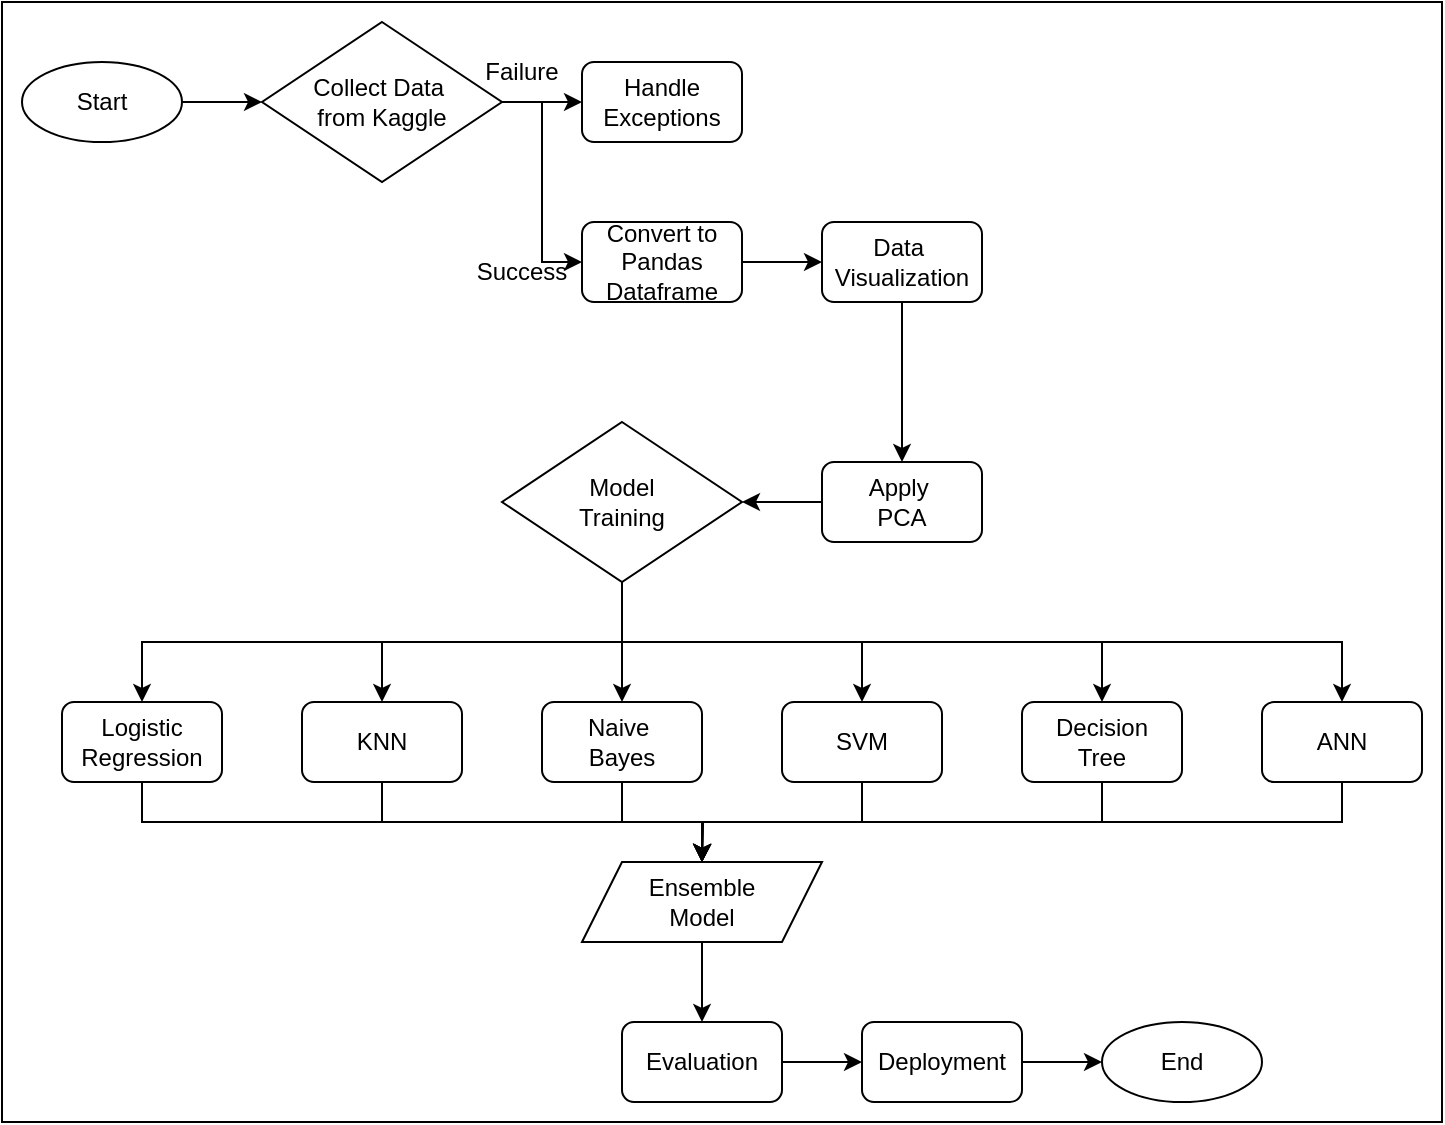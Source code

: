 <mxfile version="24.6.5" type="google">
  <diagram name="Page-1" id="7FfsymGc3JrPrbDOlZnw">
    <mxGraphModel grid="1" page="1" gridSize="10" guides="1" tooltips="1" connect="1" arrows="1" fold="1" pageScale="1" pageWidth="850" pageHeight="1100" math="0" shadow="0">
      <root>
        <mxCell id="0" />
        <mxCell id="1" parent="0" />
        <mxCell id="3jYSvLuj2k_nALa14J8C-44" value="" style="rounded=0;whiteSpace=wrap;html=1;" vertex="1" parent="1">
          <mxGeometry x="30" y="10" width="720" height="560" as="geometry" />
        </mxCell>
        <mxCell id="3jYSvLuj2k_nALa14J8C-20" style="edgeStyle=orthogonalEdgeStyle;rounded=0;orthogonalLoop=1;jettySize=auto;html=1;exitX=1;exitY=0.5;exitDx=0;exitDy=0;entryX=0;entryY=0.5;entryDx=0;entryDy=0;" edge="1" parent="1" source="3jYSvLuj2k_nALa14J8C-1" target="3jYSvLuj2k_nALa14J8C-5">
          <mxGeometry relative="1" as="geometry" />
        </mxCell>
        <mxCell id="3jYSvLuj2k_nALa14J8C-1" value="Start" style="ellipse;whiteSpace=wrap;html=1;" vertex="1" parent="1">
          <mxGeometry x="40" y="40" width="80" height="40" as="geometry" />
        </mxCell>
        <mxCell id="3jYSvLuj2k_nALa14J8C-23" style="edgeStyle=orthogonalEdgeStyle;rounded=0;orthogonalLoop=1;jettySize=auto;html=1;exitX=1;exitY=0.5;exitDx=0;exitDy=0;entryX=0;entryY=0.5;entryDx=0;entryDy=0;" edge="1" parent="1" source="3jYSvLuj2k_nALa14J8C-3" target="3jYSvLuj2k_nALa14J8C-6">
          <mxGeometry relative="1" as="geometry" />
        </mxCell>
        <mxCell id="3jYSvLuj2k_nALa14J8C-3" value="Convert to Pandas Dataframe" style="rounded=1;whiteSpace=wrap;html=1;" vertex="1" parent="1">
          <mxGeometry x="320" y="120" width="80" height="40" as="geometry" />
        </mxCell>
        <mxCell id="3jYSvLuj2k_nALa14J8C-4" value="Handle Exceptions" style="rounded=1;whiteSpace=wrap;html=1;" vertex="1" parent="1">
          <mxGeometry x="320" y="40" width="80" height="40" as="geometry" />
        </mxCell>
        <mxCell id="3jYSvLuj2k_nALa14J8C-21" style="edgeStyle=orthogonalEdgeStyle;rounded=0;orthogonalLoop=1;jettySize=auto;html=1;exitX=1;exitY=0.5;exitDx=0;exitDy=0;entryX=0;entryY=0.5;entryDx=0;entryDy=0;" edge="1" parent="1" source="3jYSvLuj2k_nALa14J8C-5" target="3jYSvLuj2k_nALa14J8C-4">
          <mxGeometry relative="1" as="geometry" />
        </mxCell>
        <mxCell id="3jYSvLuj2k_nALa14J8C-22" style="edgeStyle=orthogonalEdgeStyle;rounded=0;orthogonalLoop=1;jettySize=auto;html=1;exitX=1;exitY=0.5;exitDx=0;exitDy=0;entryX=0;entryY=0.5;entryDx=0;entryDy=0;" edge="1" parent="1" source="3jYSvLuj2k_nALa14J8C-5" target="3jYSvLuj2k_nALa14J8C-3">
          <mxGeometry relative="1" as="geometry" />
        </mxCell>
        <mxCell id="3jYSvLuj2k_nALa14J8C-5" value="Collect Data&amp;nbsp;&lt;div&gt;from Kaggle&lt;/div&gt;" style="rhombus;whiteSpace=wrap;html=1;" vertex="1" parent="1">
          <mxGeometry x="160" y="20" width="120" height="80" as="geometry" />
        </mxCell>
        <mxCell id="3jYSvLuj2k_nALa14J8C-24" style="edgeStyle=orthogonalEdgeStyle;rounded=0;orthogonalLoop=1;jettySize=auto;html=1;exitX=0.5;exitY=1;exitDx=0;exitDy=0;entryX=0.5;entryY=0;entryDx=0;entryDy=0;" edge="1" parent="1" source="3jYSvLuj2k_nALa14J8C-6" target="3jYSvLuj2k_nALa14J8C-7">
          <mxGeometry relative="1" as="geometry" />
        </mxCell>
        <mxCell id="3jYSvLuj2k_nALa14J8C-6" value="Data&amp;nbsp;&lt;div&gt;Visualization&lt;/div&gt;" style="rounded=1;whiteSpace=wrap;html=1;" vertex="1" parent="1">
          <mxGeometry x="440" y="120" width="80" height="40" as="geometry" />
        </mxCell>
        <mxCell id="3jYSvLuj2k_nALa14J8C-25" style="edgeStyle=orthogonalEdgeStyle;rounded=0;orthogonalLoop=1;jettySize=auto;html=1;exitX=0;exitY=0.5;exitDx=0;exitDy=0;entryX=1;entryY=0.5;entryDx=0;entryDy=0;" edge="1" parent="1" source="3jYSvLuj2k_nALa14J8C-7" target="3jYSvLuj2k_nALa14J8C-8">
          <mxGeometry relative="1" as="geometry" />
        </mxCell>
        <mxCell id="3jYSvLuj2k_nALa14J8C-7" value="Apply&amp;nbsp;&lt;div&gt;PCA&lt;/div&gt;" style="rounded=1;whiteSpace=wrap;html=1;" vertex="1" parent="1">
          <mxGeometry x="440" y="240" width="80" height="40" as="geometry" />
        </mxCell>
        <mxCell id="3jYSvLuj2k_nALa14J8C-26" style="edgeStyle=orthogonalEdgeStyle;rounded=0;orthogonalLoop=1;jettySize=auto;html=1;exitX=0.5;exitY=1;exitDx=0;exitDy=0;entryX=0.5;entryY=0;entryDx=0;entryDy=0;" edge="1" parent="1" source="3jYSvLuj2k_nALa14J8C-8" target="3jYSvLuj2k_nALa14J8C-9">
          <mxGeometry relative="1" as="geometry" />
        </mxCell>
        <mxCell id="3jYSvLuj2k_nALa14J8C-27" style="edgeStyle=orthogonalEdgeStyle;rounded=0;orthogonalLoop=1;jettySize=auto;html=1;exitX=0.5;exitY=1;exitDx=0;exitDy=0;entryX=0.5;entryY=0;entryDx=0;entryDy=0;" edge="1" parent="1" source="3jYSvLuj2k_nALa14J8C-8" target="3jYSvLuj2k_nALa14J8C-13">
          <mxGeometry relative="1" as="geometry" />
        </mxCell>
        <mxCell id="3jYSvLuj2k_nALa14J8C-28" style="edgeStyle=orthogonalEdgeStyle;rounded=0;orthogonalLoop=1;jettySize=auto;html=1;exitX=0.5;exitY=1;exitDx=0;exitDy=0;entryX=0.5;entryY=0;entryDx=0;entryDy=0;" edge="1" parent="1" source="3jYSvLuj2k_nALa14J8C-8" target="3jYSvLuj2k_nALa14J8C-12">
          <mxGeometry relative="1" as="geometry" />
        </mxCell>
        <mxCell id="3jYSvLuj2k_nALa14J8C-29" style="edgeStyle=orthogonalEdgeStyle;rounded=0;orthogonalLoop=1;jettySize=auto;html=1;exitX=0.5;exitY=1;exitDx=0;exitDy=0;entryX=0.5;entryY=0;entryDx=0;entryDy=0;" edge="1" parent="1" source="3jYSvLuj2k_nALa14J8C-8" target="3jYSvLuj2k_nALa14J8C-11">
          <mxGeometry relative="1" as="geometry" />
        </mxCell>
        <mxCell id="3jYSvLuj2k_nALa14J8C-30" style="edgeStyle=orthogonalEdgeStyle;rounded=0;orthogonalLoop=1;jettySize=auto;html=1;exitX=0.5;exitY=1;exitDx=0;exitDy=0;entryX=0.5;entryY=0;entryDx=0;entryDy=0;" edge="1" parent="1" source="3jYSvLuj2k_nALa14J8C-8" target="3jYSvLuj2k_nALa14J8C-14">
          <mxGeometry relative="1" as="geometry" />
        </mxCell>
        <mxCell id="3jYSvLuj2k_nALa14J8C-31" style="edgeStyle=orthogonalEdgeStyle;rounded=0;orthogonalLoop=1;jettySize=auto;html=1;exitX=0.5;exitY=1;exitDx=0;exitDy=0;entryX=0.5;entryY=0;entryDx=0;entryDy=0;" edge="1" parent="1" source="3jYSvLuj2k_nALa14J8C-8" target="3jYSvLuj2k_nALa14J8C-10">
          <mxGeometry relative="1" as="geometry" />
        </mxCell>
        <mxCell id="3jYSvLuj2k_nALa14J8C-8" value="Model&lt;div&gt;Training&lt;/div&gt;" style="rhombus;whiteSpace=wrap;html=1;" vertex="1" parent="1">
          <mxGeometry x="280" y="220" width="120" height="80" as="geometry" />
        </mxCell>
        <mxCell id="3jYSvLuj2k_nALa14J8C-32" style="edgeStyle=orthogonalEdgeStyle;rounded=0;orthogonalLoop=1;jettySize=auto;html=1;exitX=0.5;exitY=1;exitDx=0;exitDy=0;entryX=0.5;entryY=0;entryDx=0;entryDy=0;" edge="1" parent="1" source="3jYSvLuj2k_nALa14J8C-9" target="3jYSvLuj2k_nALa14J8C-16">
          <mxGeometry relative="1" as="geometry" />
        </mxCell>
        <mxCell id="3jYSvLuj2k_nALa14J8C-9" value="Logistic Regression" style="rounded=1;whiteSpace=wrap;html=1;" vertex="1" parent="1">
          <mxGeometry x="60" y="360" width="80" height="40" as="geometry" />
        </mxCell>
        <mxCell id="3jYSvLuj2k_nALa14J8C-37" style="edgeStyle=orthogonalEdgeStyle;rounded=0;orthogonalLoop=1;jettySize=auto;html=1;exitX=0.5;exitY=1;exitDx=0;exitDy=0;" edge="1" parent="1" source="3jYSvLuj2k_nALa14J8C-10">
          <mxGeometry relative="1" as="geometry">
            <mxPoint x="380" y="440" as="targetPoint" />
          </mxGeometry>
        </mxCell>
        <mxCell id="3jYSvLuj2k_nALa14J8C-10" value="ANN&lt;span style=&quot;color: rgba(0, 0, 0, 0); font-family: monospace; font-size: 0px; text-align: start; text-wrap: nowrap;&quot;&gt;%3CmxGraphModel%3E%3Croot%3E%3CmxCell%20id%3D%220%22%2F%3E%3CmxCell%20id%3D%221%22%20parent%3D%220%22%2F%3E%3CmxCell%20id%3D%222%22%20value%3D%22Convert%20to%20Pandas%20Dataframe%22%20style%3D%22rounded%3D1%3BwhiteSpace%3Dwrap%3Bhtml%3D1%3B%22%20vertex%3D%221%22%20parent%3D%221%22%3E%3CmxGeometry%20x%3D%22440%22%20y%3D%22120%22%20width%3D%2280%22%20height%3D%2240%22%20as%3D%22geometry%22%2F%3E%3C%2FmxCell%3E%3C%2Froot%3E%3C%2FmxGraphModel%3E&lt;/span&gt;" style="rounded=1;whiteSpace=wrap;html=1;" vertex="1" parent="1">
          <mxGeometry x="660" y="360" width="80" height="40" as="geometry" />
        </mxCell>
        <mxCell id="3jYSvLuj2k_nALa14J8C-35" style="edgeStyle=orthogonalEdgeStyle;rounded=0;orthogonalLoop=1;jettySize=auto;html=1;exitX=0.5;exitY=1;exitDx=0;exitDy=0;" edge="1" parent="1" source="3jYSvLuj2k_nALa14J8C-11">
          <mxGeometry relative="1" as="geometry">
            <mxPoint x="380" y="440" as="targetPoint" />
          </mxGeometry>
        </mxCell>
        <mxCell id="3jYSvLuj2k_nALa14J8C-11" value="SVM" style="rounded=1;whiteSpace=wrap;html=1;" vertex="1" parent="1">
          <mxGeometry x="420" y="360" width="80" height="40" as="geometry" />
        </mxCell>
        <mxCell id="3jYSvLuj2k_nALa14J8C-34" style="edgeStyle=orthogonalEdgeStyle;rounded=0;orthogonalLoop=1;jettySize=auto;html=1;exitX=0.5;exitY=1;exitDx=0;exitDy=0;entryX=0.5;entryY=0;entryDx=0;entryDy=0;" edge="1" parent="1" source="3jYSvLuj2k_nALa14J8C-12" target="3jYSvLuj2k_nALa14J8C-16">
          <mxGeometry relative="1" as="geometry" />
        </mxCell>
        <mxCell id="3jYSvLuj2k_nALa14J8C-12" value="Naive&amp;nbsp;&lt;div&gt;Bayes&lt;/div&gt;" style="rounded=1;whiteSpace=wrap;html=1;" vertex="1" parent="1">
          <mxGeometry x="300" y="360" width="80" height="40" as="geometry" />
        </mxCell>
        <mxCell id="3jYSvLuj2k_nALa14J8C-33" style="edgeStyle=orthogonalEdgeStyle;rounded=0;orthogonalLoop=1;jettySize=auto;html=1;exitX=0.5;exitY=1;exitDx=0;exitDy=0;entryX=0.5;entryY=0;entryDx=0;entryDy=0;" edge="1" parent="1" source="3jYSvLuj2k_nALa14J8C-13" target="3jYSvLuj2k_nALa14J8C-16">
          <mxGeometry relative="1" as="geometry" />
        </mxCell>
        <mxCell id="3jYSvLuj2k_nALa14J8C-13" value="KNN" style="rounded=1;whiteSpace=wrap;html=1;" vertex="1" parent="1">
          <mxGeometry x="180" y="360" width="80" height="40" as="geometry" />
        </mxCell>
        <mxCell id="3jYSvLuj2k_nALa14J8C-36" style="edgeStyle=orthogonalEdgeStyle;rounded=0;orthogonalLoop=1;jettySize=auto;html=1;exitX=0.5;exitY=1;exitDx=0;exitDy=0;entryX=0.5;entryY=0;entryDx=0;entryDy=0;" edge="1" parent="1" source="3jYSvLuj2k_nALa14J8C-14" target="3jYSvLuj2k_nALa14J8C-16">
          <mxGeometry relative="1" as="geometry" />
        </mxCell>
        <mxCell id="3jYSvLuj2k_nALa14J8C-14" value="Decision&lt;div&gt;Tree&lt;/div&gt;" style="rounded=1;whiteSpace=wrap;html=1;" vertex="1" parent="1">
          <mxGeometry x="540" y="360" width="80" height="40" as="geometry" />
        </mxCell>
        <mxCell id="3jYSvLuj2k_nALa14J8C-38" style="edgeStyle=orthogonalEdgeStyle;rounded=0;orthogonalLoop=1;jettySize=auto;html=1;exitX=0.5;exitY=1;exitDx=0;exitDy=0;entryX=0.5;entryY=0;entryDx=0;entryDy=0;" edge="1" parent="1" source="3jYSvLuj2k_nALa14J8C-16" target="3jYSvLuj2k_nALa14J8C-17">
          <mxGeometry relative="1" as="geometry" />
        </mxCell>
        <mxCell id="3jYSvLuj2k_nALa14J8C-16" value="Ensemble&lt;div&gt;Model&lt;/div&gt;" style="shape=parallelogram;perimeter=parallelogramPerimeter;whiteSpace=wrap;html=1;fixedSize=1;" vertex="1" parent="1">
          <mxGeometry x="320" y="440" width="120" height="40" as="geometry" />
        </mxCell>
        <mxCell id="3jYSvLuj2k_nALa14J8C-39" style="edgeStyle=orthogonalEdgeStyle;rounded=0;orthogonalLoop=1;jettySize=auto;html=1;exitX=1;exitY=0.5;exitDx=0;exitDy=0;entryX=0;entryY=0.5;entryDx=0;entryDy=0;" edge="1" parent="1" source="3jYSvLuj2k_nALa14J8C-17" target="3jYSvLuj2k_nALa14J8C-18">
          <mxGeometry relative="1" as="geometry" />
        </mxCell>
        <mxCell id="3jYSvLuj2k_nALa14J8C-17" value="Evaluation&lt;span style=&quot;color: rgba(0, 0, 0, 0); font-family: monospace; font-size: 0px; text-align: start; text-wrap: nowrap;&quot;&gt;%3CmxGraphModel%3E%3Croot%3E%3CmxCell%20id%3D%220%22%2F%3E%3CmxCell%20id%3D%221%22%20parent%3D%220%22%2F%3E%3CmxCell%20id%3D%222%22%20value%3D%22SVM%22%20style%3D%22rounded%3D1%3BwhiteSpace%3Dwrap%3Bhtml%3D1%3B%22%20vertex%3D%221%22%20parent%3D%221%22%3E%3CmxGeometry%20x%3D%22400%22%20y%3D%22360%22%20width%3D%2280%22%20height%3D%2240%22%20as%3D%22geometry%22%2F%3E%3C%2FmxCell%3E%3C%2Froot%3E%3C%2FmxGraphModel%3E&lt;/span&gt;" style="rounded=1;whiteSpace=wrap;html=1;" vertex="1" parent="1">
          <mxGeometry x="340" y="520" width="80" height="40" as="geometry" />
        </mxCell>
        <mxCell id="3jYSvLuj2k_nALa14J8C-40" style="edgeStyle=orthogonalEdgeStyle;rounded=0;orthogonalLoop=1;jettySize=auto;html=1;exitX=1;exitY=0.5;exitDx=0;exitDy=0;entryX=0;entryY=0.5;entryDx=0;entryDy=0;" edge="1" parent="1" source="3jYSvLuj2k_nALa14J8C-18" target="3jYSvLuj2k_nALa14J8C-19">
          <mxGeometry relative="1" as="geometry" />
        </mxCell>
        <mxCell id="3jYSvLuj2k_nALa14J8C-18" value="Deployment" style="rounded=1;whiteSpace=wrap;html=1;" vertex="1" parent="1">
          <mxGeometry x="460" y="520" width="80" height="40" as="geometry" />
        </mxCell>
        <mxCell id="3jYSvLuj2k_nALa14J8C-19" value="End" style="ellipse;whiteSpace=wrap;html=1;" vertex="1" parent="1">
          <mxGeometry x="580" y="520" width="80" height="40" as="geometry" />
        </mxCell>
        <mxCell id="3jYSvLuj2k_nALa14J8C-42" value="Failure" style="text;html=1;align=center;verticalAlign=middle;whiteSpace=wrap;rounded=0;" vertex="1" parent="1">
          <mxGeometry x="260" y="30" width="60" height="30" as="geometry" />
        </mxCell>
        <mxCell id="3jYSvLuj2k_nALa14J8C-43" value="Success" style="text;html=1;align=center;verticalAlign=middle;whiteSpace=wrap;rounded=0;" vertex="1" parent="1">
          <mxGeometry x="260" y="130" width="60" height="30" as="geometry" />
        </mxCell>
      </root>
    </mxGraphModel>
  </diagram>
</mxfile>
